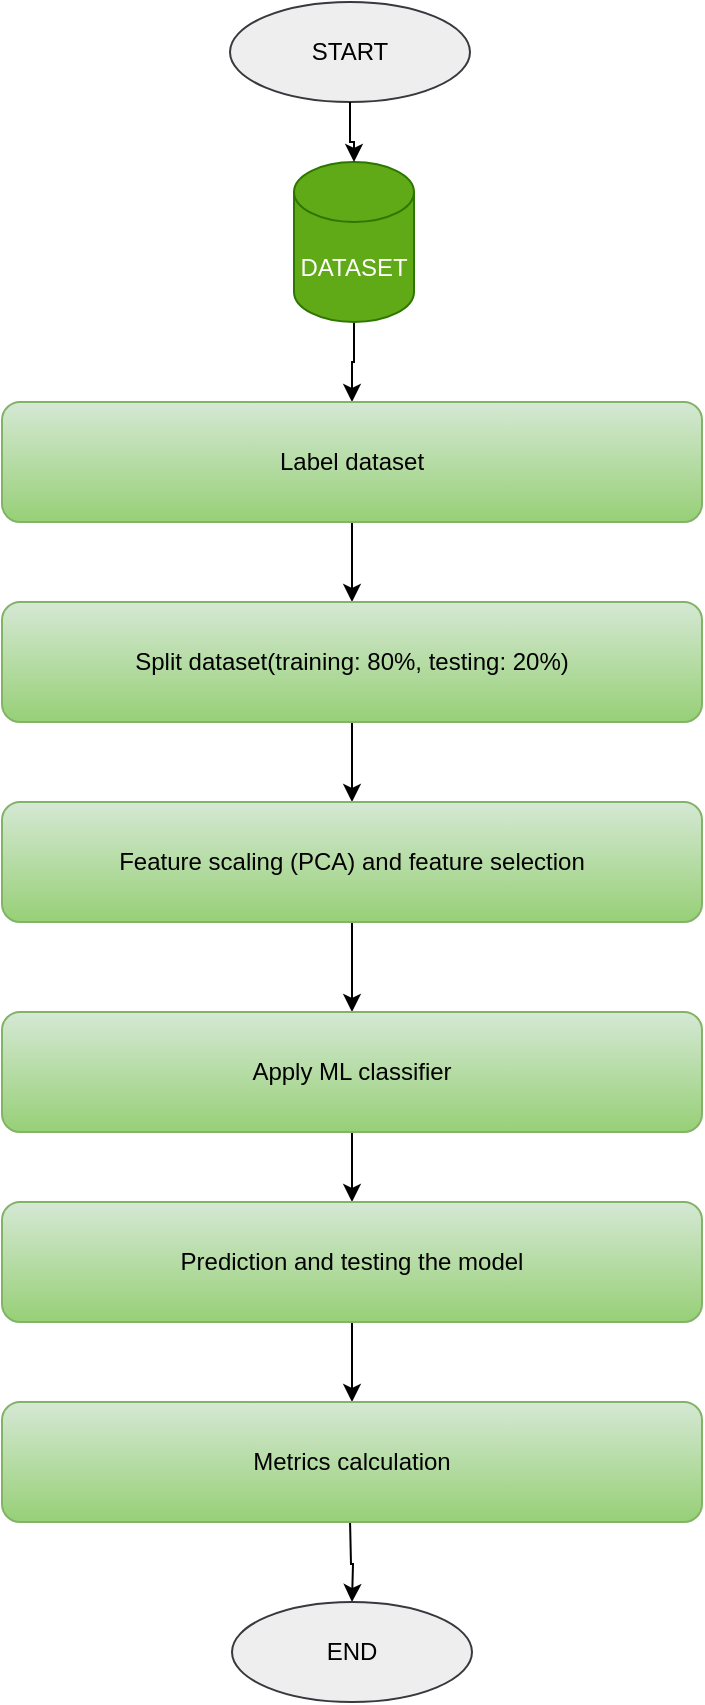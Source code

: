 <mxfile version="24.0.7" type="device">
  <diagram id="C5RBs43oDa-KdzZeNtuy" name="Page-1">
    <mxGraphModel dx="1400" dy="812" grid="1" gridSize="10" guides="1" tooltips="1" connect="1" arrows="1" fold="1" page="1" pageScale="1" pageWidth="827" pageHeight="1169" math="0" shadow="0">
      <root>
        <mxCell id="WIyWlLk6GJQsqaUBKTNV-0" />
        <mxCell id="WIyWlLk6GJQsqaUBKTNV-1" parent="WIyWlLk6GJQsqaUBKTNV-0" />
        <mxCell id="O3Z7mFd0GfzeDNFxeMCe-0" value="START" style="ellipse;whiteSpace=wrap;html=1;fillColor=#eeeeee;strokeColor=#36393d;" vertex="1" parent="WIyWlLk6GJQsqaUBKTNV-1">
          <mxGeometry x="163" y="80" width="120" height="50" as="geometry" />
        </mxCell>
        <mxCell id="O3Z7mFd0GfzeDNFxeMCe-12" style="edgeStyle=orthogonalEdgeStyle;rounded=0;orthogonalLoop=1;jettySize=auto;html=1;" edge="1" parent="WIyWlLk6GJQsqaUBKTNV-1" source="O3Z7mFd0GfzeDNFxeMCe-2" target="O3Z7mFd0GfzeDNFxeMCe-3">
          <mxGeometry relative="1" as="geometry" />
        </mxCell>
        <mxCell id="O3Z7mFd0GfzeDNFxeMCe-2" value="DATASET" style="shape=cylinder3;whiteSpace=wrap;html=1;boundedLbl=1;backgroundOutline=1;size=15;fillColor=#60a917;fontColor=#ffffff;strokeColor=#2D7600;" vertex="1" parent="WIyWlLk6GJQsqaUBKTNV-1">
          <mxGeometry x="195" y="160" width="60" height="80" as="geometry" />
        </mxCell>
        <mxCell id="O3Z7mFd0GfzeDNFxeMCe-13" style="edgeStyle=orthogonalEdgeStyle;rounded=0;orthogonalLoop=1;jettySize=auto;html=1;entryX=0.5;entryY=0;entryDx=0;entryDy=0;" edge="1" parent="WIyWlLk6GJQsqaUBKTNV-1" source="O3Z7mFd0GfzeDNFxeMCe-3" target="O3Z7mFd0GfzeDNFxeMCe-4">
          <mxGeometry relative="1" as="geometry" />
        </mxCell>
        <mxCell id="O3Z7mFd0GfzeDNFxeMCe-3" value="Label dataset" style="rounded=1;whiteSpace=wrap;html=1;fillColor=#d5e8d4;gradientColor=#97d077;strokeColor=#82b366;" vertex="1" parent="WIyWlLk6GJQsqaUBKTNV-1">
          <mxGeometry x="49" y="280" width="350" height="60" as="geometry" />
        </mxCell>
        <mxCell id="O3Z7mFd0GfzeDNFxeMCe-16" style="edgeStyle=orthogonalEdgeStyle;rounded=0;orthogonalLoop=1;jettySize=auto;html=1;entryX=0.5;entryY=0;entryDx=0;entryDy=0;" edge="1" parent="WIyWlLk6GJQsqaUBKTNV-1" source="O3Z7mFd0GfzeDNFxeMCe-4" target="O3Z7mFd0GfzeDNFxeMCe-5">
          <mxGeometry relative="1" as="geometry" />
        </mxCell>
        <mxCell id="O3Z7mFd0GfzeDNFxeMCe-4" value="Split dataset(training: 80%, testing: 20%)" style="rounded=1;whiteSpace=wrap;html=1;fillColor=#d5e8d4;gradientColor=#97d077;strokeColor=#82b366;" vertex="1" parent="WIyWlLk6GJQsqaUBKTNV-1">
          <mxGeometry x="49" y="380" width="350" height="60" as="geometry" />
        </mxCell>
        <mxCell id="O3Z7mFd0GfzeDNFxeMCe-17" style="edgeStyle=orthogonalEdgeStyle;rounded=0;orthogonalLoop=1;jettySize=auto;html=1;entryX=0.5;entryY=0;entryDx=0;entryDy=0;" edge="1" parent="WIyWlLk6GJQsqaUBKTNV-1" source="O3Z7mFd0GfzeDNFxeMCe-5" target="O3Z7mFd0GfzeDNFxeMCe-6">
          <mxGeometry relative="1" as="geometry" />
        </mxCell>
        <mxCell id="O3Z7mFd0GfzeDNFxeMCe-5" value="Feature scaling (PCA) and feature selection" style="rounded=1;whiteSpace=wrap;html=1;fillColor=#d5e8d4;gradientColor=#97d077;strokeColor=#82b366;" vertex="1" parent="WIyWlLk6GJQsqaUBKTNV-1">
          <mxGeometry x="49" y="480" width="350" height="60" as="geometry" />
        </mxCell>
        <mxCell id="O3Z7mFd0GfzeDNFxeMCe-18" style="edgeStyle=orthogonalEdgeStyle;rounded=0;orthogonalLoop=1;jettySize=auto;html=1;entryX=0.5;entryY=0;entryDx=0;entryDy=0;" edge="1" parent="WIyWlLk6GJQsqaUBKTNV-1" source="O3Z7mFd0GfzeDNFxeMCe-6" target="O3Z7mFd0GfzeDNFxeMCe-7">
          <mxGeometry relative="1" as="geometry" />
        </mxCell>
        <mxCell id="O3Z7mFd0GfzeDNFxeMCe-6" value="Apply ML classifier" style="rounded=1;whiteSpace=wrap;html=1;fillColor=#d5e8d4;gradientColor=#97d077;strokeColor=#82b366;" vertex="1" parent="WIyWlLk6GJQsqaUBKTNV-1">
          <mxGeometry x="49" y="585" width="350" height="60" as="geometry" />
        </mxCell>
        <mxCell id="O3Z7mFd0GfzeDNFxeMCe-19" style="edgeStyle=orthogonalEdgeStyle;rounded=0;orthogonalLoop=1;jettySize=auto;html=1;entryX=0.5;entryY=0;entryDx=0;entryDy=0;" edge="1" parent="WIyWlLk6GJQsqaUBKTNV-1" source="O3Z7mFd0GfzeDNFxeMCe-7" target="O3Z7mFd0GfzeDNFxeMCe-8">
          <mxGeometry relative="1" as="geometry" />
        </mxCell>
        <mxCell id="O3Z7mFd0GfzeDNFxeMCe-7" value="Prediction and testing the model" style="rounded=1;whiteSpace=wrap;html=1;fillColor=#d5e8d4;gradientColor=#97d077;strokeColor=#82b366;" vertex="1" parent="WIyWlLk6GJQsqaUBKTNV-1">
          <mxGeometry x="49" y="680" width="350" height="60" as="geometry" />
        </mxCell>
        <mxCell id="O3Z7mFd0GfzeDNFxeMCe-20" style="edgeStyle=orthogonalEdgeStyle;rounded=0;orthogonalLoop=1;jettySize=auto;html=1;entryX=0.5;entryY=0;entryDx=0;entryDy=0;" edge="1" parent="WIyWlLk6GJQsqaUBKTNV-1">
          <mxGeometry relative="1" as="geometry">
            <mxPoint x="223.026" y="840" as="sourcePoint" />
            <mxPoint x="224" y="880" as="targetPoint" />
          </mxGeometry>
        </mxCell>
        <mxCell id="O3Z7mFd0GfzeDNFxeMCe-8" value="Metrics calculation" style="rounded=1;whiteSpace=wrap;html=1;fillColor=#d5e8d4;gradientColor=#97d077;strokeColor=#82b366;" vertex="1" parent="WIyWlLk6GJQsqaUBKTNV-1">
          <mxGeometry x="49" y="780" width="350" height="60" as="geometry" />
        </mxCell>
        <mxCell id="O3Z7mFd0GfzeDNFxeMCe-9" value="END" style="ellipse;whiteSpace=wrap;html=1;fillColor=#eeeeee;strokeColor=#36393d;" vertex="1" parent="WIyWlLk6GJQsqaUBKTNV-1">
          <mxGeometry x="164" y="880" width="120" height="50" as="geometry" />
        </mxCell>
        <mxCell id="O3Z7mFd0GfzeDNFxeMCe-10" style="edgeStyle=orthogonalEdgeStyle;rounded=0;orthogonalLoop=1;jettySize=auto;html=1;exitX=0.5;exitY=1;exitDx=0;exitDy=0;" edge="1" parent="WIyWlLk6GJQsqaUBKTNV-1" source="O3Z7mFd0GfzeDNFxeMCe-0" target="O3Z7mFd0GfzeDNFxeMCe-0">
          <mxGeometry relative="1" as="geometry" />
        </mxCell>
        <mxCell id="O3Z7mFd0GfzeDNFxeMCe-11" style="edgeStyle=orthogonalEdgeStyle;rounded=0;orthogonalLoop=1;jettySize=auto;html=1;entryX=0.5;entryY=0;entryDx=0;entryDy=0;entryPerimeter=0;" edge="1" parent="WIyWlLk6GJQsqaUBKTNV-1" source="O3Z7mFd0GfzeDNFxeMCe-0" target="O3Z7mFd0GfzeDNFxeMCe-2">
          <mxGeometry relative="1" as="geometry" />
        </mxCell>
      </root>
    </mxGraphModel>
  </diagram>
</mxfile>
